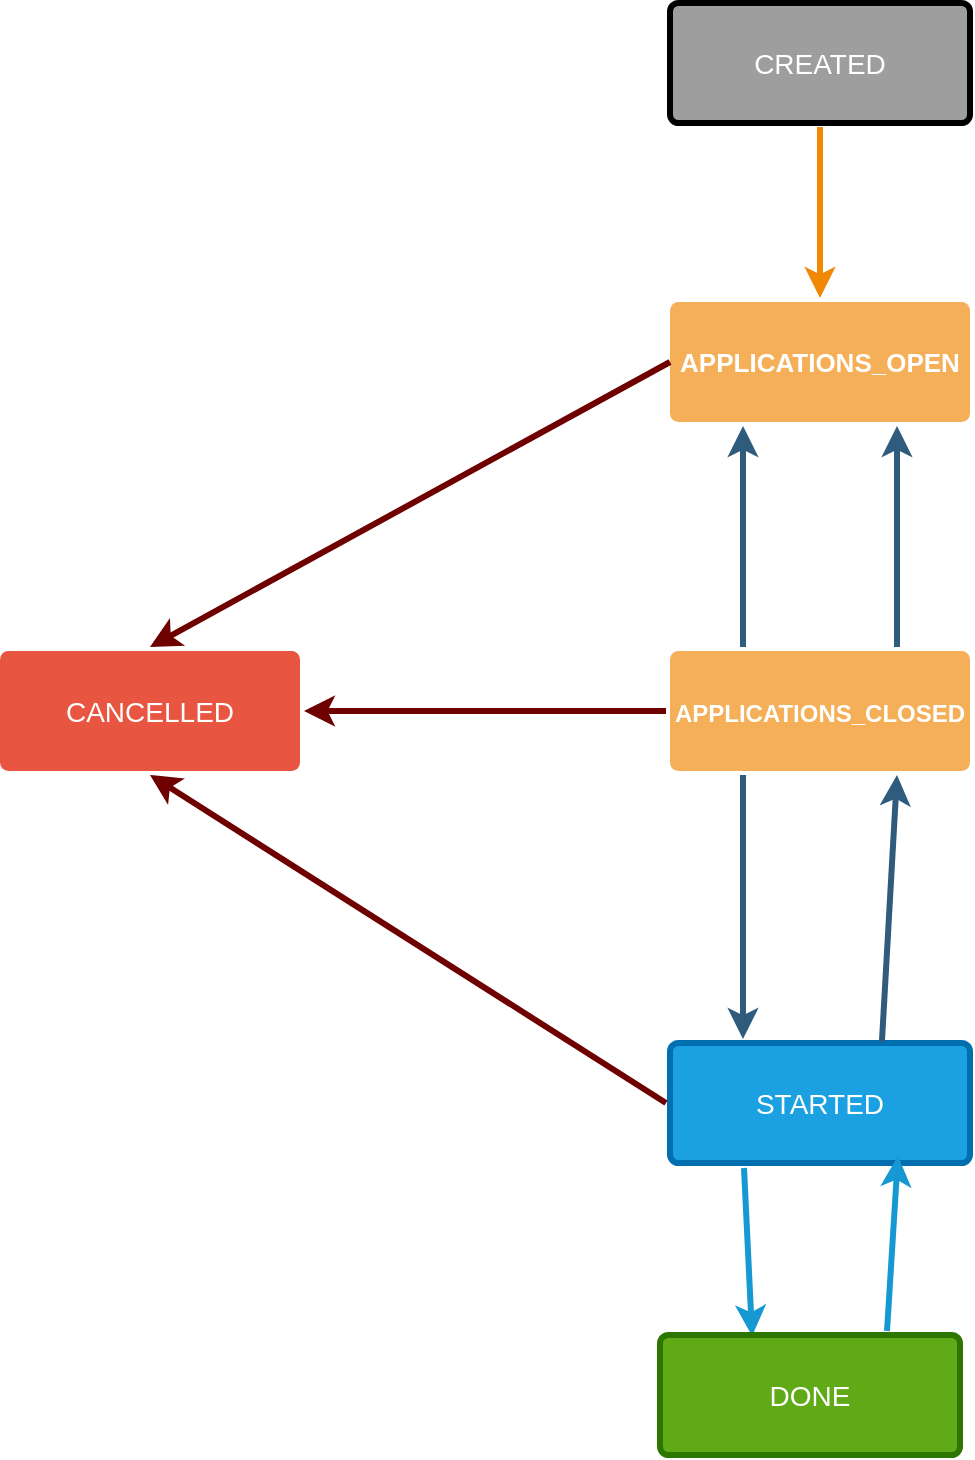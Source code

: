 <mxfile version="13.8.8" type="github"><diagram id="6a731a19-8d31-9384-78a2-239565b7b9f0" name="Page-1"><mxGraphModel dx="1182" dy="754" grid="1" gridSize="10" guides="1" tooltips="1" connect="1" arrows="1" fold="1" page="1" pageScale="1" pageWidth="1169" pageHeight="827" background="#ffffff" math="0" shadow="0"><root><mxCell id="0"/><mxCell id="1" parent="0"/><mxCell id="1745" value="" style="edgeStyle=none;rounded=0;jumpStyle=none;html=1;shadow=0;labelBackgroundColor=none;startArrow=none;startFill=0;endArrow=classic;endFill=1;jettySize=auto;orthogonalLoop=1;strokeColor=#2F5B7C;strokeWidth=3;fontFamily=Helvetica;fontSize=16;fontColor=#23445D;spacing=5;exitX=0.25;exitY=0;exitDx=0;exitDy=0;entryX=0.25;entryY=1;entryDx=0;entryDy=0;" parent="1" source="Kff8pXqbPVkJYYZNVOtv-1780" target="Kff8pXqbPVkJYYZNVOtv-1779" edge="1"><mxGeometry relative="1" as="geometry"><mxPoint x="570" y="272" as="sourcePoint"/><mxPoint x="570" y="360" as="targetPoint"/></mxGeometry></mxCell><mxCell id="1747" value="" style="edgeStyle=none;rounded=0;jumpStyle=none;html=1;shadow=0;labelBackgroundColor=none;startArrow=none;startFill=0;endArrow=classic;endFill=1;jettySize=auto;orthogonalLoop=1;strokeColor=#2F5B7C;strokeWidth=3;fontFamily=Helvetica;fontSize=16;fontColor=#23445D;spacing=5;exitX=0.25;exitY=1;exitDx=0;exitDy=0;entryX=0.25;entryY=0;entryDx=0;entryDy=0;" parent="1" source="Kff8pXqbPVkJYYZNVOtv-1780" target="1760" edge="1"><mxGeometry relative="1" as="geometry"><mxPoint x="570" y="452.5" as="sourcePoint"/><Array as="points"/></mxGeometry></mxCell><mxCell id="1748" value="" style="edgeStyle=none;rounded=0;jumpStyle=none;html=1;shadow=0;labelBackgroundColor=none;startArrow=none;startFill=0;endArrow=classic;endFill=1;jettySize=auto;orthogonalLoop=1;strokeColor=#6F0000;strokeWidth=3;fontFamily=Helvetica;fontSize=16;fontColor=#23445D;spacing=5;exitX=0;exitY=0.5;exitDx=0;exitDy=0;fillColor=#a20025;entryX=1;entryY=0.5;entryDx=0;entryDy=0;" parent="1" source="Kff8pXqbPVkJYYZNVOtv-1780" target="Kff8pXqbPVkJYYZNVOtv-1784" edge="1"><mxGeometry relative="1" as="geometry"><mxPoint x="493" y="415.5" as="sourcePoint"/><mxPoint x="367" y="404.5" as="targetPoint"/></mxGeometry></mxCell><mxCell id="1758" value="" style="edgeStyle=none;rounded=0;jumpStyle=none;html=1;shadow=0;labelBackgroundColor=none;startArrow=none;startFill=0;endArrow=classic;endFill=1;jettySize=auto;orthogonalLoop=1;strokeColor=#1699D3;strokeWidth=3;fontFamily=Helvetica;fontSize=14;fontColor=#FFFFFF;spacing=5;entryX=0.312;entryY=0.039;entryDx=0;entryDy=0;entryPerimeter=0;" parent="1" target="1762" edge="1"><mxGeometry relative="1" as="geometry"><mxPoint x="532" y="633" as="sourcePoint"/></mxGeometry></mxCell><mxCell id="1760" value="STARTED" style="rounded=1;whiteSpace=wrap;html=1;shadow=0;labelBackgroundColor=none;strokeColor=#006EAF;strokeWidth=3;fillColor=#1ba1e2;fontFamily=Helvetica;fontSize=14;align=center;spacing=5;fontStyle=0;arcSize=7;perimeterSpacing=2;fontColor=#ffffff;" parent="1" vertex="1"><mxGeometry x="495" y="570.5" width="150" height="60" as="geometry"/></mxCell><mxCell id="1762" value="DONE" style="rounded=1;whiteSpace=wrap;html=1;shadow=0;labelBackgroundColor=none;strokeColor=#2D7600;strokeWidth=3;fillColor=#60a917;fontFamily=Helvetica;fontSize=14;fontColor=#ffffff;align=center;spacing=5;arcSize=7;perimeterSpacing=2;" parent="1" vertex="1"><mxGeometry x="490" y="716.5" width="150" height="60" as="geometry"/></mxCell><mxCell id="1767" value="CREATED" style="rounded=1;whiteSpace=wrap;html=1;shadow=0;labelBackgroundColor=none;strokeWidth=3;fontFamily=Helvetica;fontSize=14;align=center;spacing=5;arcSize=7;perimeterSpacing=2;fontStyle=0;fontColor=#FFFFFF;fillColor=#9E9E9E;" parent="1" vertex="1"><mxGeometry x="495" y="50.5" width="150" height="60" as="geometry"/></mxCell><mxCell id="1768" value="" style="edgeStyle=none;rounded=0;jumpStyle=none;html=1;shadow=0;labelBackgroundColor=none;startArrow=none;startFill=0;endArrow=classic;endFill=1;jettySize=auto;orthogonalLoop=1;strokeColor=#F08705;strokeWidth=3;fontFamily=Helvetica;fontSize=14;fontColor=#FFFFFF;spacing=5;entryX=0.5;entryY=0;entryDx=0;entryDy=0;exitX=0.5;exitY=1;exitDx=0;exitDy=0;" parent="1" source="1767" target="Kff8pXqbPVkJYYZNVOtv-1779" edge="1"><mxGeometry relative="1" as="geometry"><mxPoint x="530" y="140" as="sourcePoint"/><mxPoint x="570" y="208" as="targetPoint"/></mxGeometry></mxCell><mxCell id="Kff8pXqbPVkJYYZNVOtv-1779" value="&lt;span style=&quot;font-size: 13px; font-weight: 700;&quot;&gt;APPLICATIONS_OPEN&lt;/span&gt;" style="rounded=1;whiteSpace=wrap;html=1;shadow=0;labelBackgroundColor=none;strokeColor=none;strokeWidth=3;fillColor=#f5af58;fontFamily=Helvetica;fontSize=14;align=center;spacing=5;arcSize=7;perimeterSpacing=2;fontColor=#FFFFFF;" parent="1" vertex="1"><mxGeometry x="495" y="200" width="150" height="60" as="geometry"/></mxCell><mxCell id="Kff8pXqbPVkJYYZNVOtv-1780" value="&lt;span style=&quot;font-weight: 700&quot;&gt;&lt;font style=&quot;font-size: 12px&quot;&gt;APPLICATIONS_CLOSED&lt;/font&gt;&lt;/span&gt;" style="rounded=1;whiteSpace=wrap;html=1;shadow=0;labelBackgroundColor=none;strokeColor=none;strokeWidth=3;fillColor=#f5af58;fontFamily=Helvetica;fontSize=14;align=center;spacing=5;arcSize=7;perimeterSpacing=2;fontColor=#FFFFFF;" parent="1" vertex="1"><mxGeometry x="495" y="374.5" width="150" height="60" as="geometry"/></mxCell><mxCell id="Kff8pXqbPVkJYYZNVOtv-1781" value="" style="edgeStyle=none;rounded=0;jumpStyle=none;html=1;shadow=0;labelBackgroundColor=none;startArrow=none;startFill=0;endArrow=classic;endFill=1;jettySize=auto;orthogonalLoop=1;strokeColor=#6F0000;strokeWidth=3;fontFamily=Helvetica;fontSize=16;fontColor=#23445D;spacing=5;exitX=0;exitY=0.5;exitDx=0;exitDy=0;fillColor=#a20025;entryX=0.5;entryY=0;entryDx=0;entryDy=0;" parent="1" target="Kff8pXqbPVkJYYZNVOtv-1784" edge="1"><mxGeometry relative="1" as="geometry"><mxPoint x="495" y="230" as="sourcePoint"/><mxPoint x="369" y="230" as="targetPoint"/></mxGeometry></mxCell><mxCell id="Kff8pXqbPVkJYYZNVOtv-1783" value="" style="edgeStyle=none;rounded=0;jumpStyle=none;html=1;shadow=0;labelBackgroundColor=none;startArrow=none;startFill=0;endArrow=classic;endFill=1;jettySize=auto;orthogonalLoop=1;strokeColor=#6F0000;strokeWidth=3;fontFamily=Helvetica;fontSize=16;fontColor=#23445D;spacing=5;exitX=0;exitY=0.5;exitDx=0;exitDy=0;fillColor=#a20025;entryX=0.5;entryY=1;entryDx=0;entryDy=0;" parent="1" target="Kff8pXqbPVkJYYZNVOtv-1784" edge="1"><mxGeometry relative="1" as="geometry"><mxPoint x="493" y="600.5" as="sourcePoint"/></mxGeometry></mxCell><mxCell id="Kff8pXqbPVkJYYZNVOtv-1784" value="CANCELLED" style="rounded=1;whiteSpace=wrap;html=1;shadow=0;labelBackgroundColor=none;strokeColor=none;strokeWidth=3;fillColor=#e85642;fontFamily=Helvetica;fontSize=14;fontColor=#FFFFFF;align=center;spacing=5;fontStyle=0;arcSize=7;perimeterSpacing=2;" parent="1" vertex="1"><mxGeometry x="160" y="374.5" width="150" height="60" as="geometry"/></mxCell><mxCell id="3bH8jFbKNCktkxsyCLsg-1768" value="" style="edgeStyle=none;rounded=0;jumpStyle=none;html=1;shadow=0;labelBackgroundColor=none;startArrow=none;startFill=0;endArrow=classic;endFill=1;jettySize=auto;orthogonalLoop=1;strokeColor=#1699D3;strokeWidth=3;fontFamily=Helvetica;fontSize=14;fontColor=#FFFFFF;spacing=5;exitX=0.75;exitY=0;exitDx=0;exitDy=0;entryX=0.753;entryY=0.914;entryDx=0;entryDy=0;entryPerimeter=0;" parent="1" source="1762" target="1760" edge="1"><mxGeometry relative="1" as="geometry"><mxPoint x="580" y="642.5" as="sourcePoint"/><mxPoint x="610" y="643" as="targetPoint"/></mxGeometry></mxCell><mxCell id="3bH8jFbKNCktkxsyCLsg-1770" value="" style="edgeStyle=none;rounded=0;jumpStyle=none;html=1;shadow=0;labelBackgroundColor=none;startArrow=none;startFill=0;endArrow=classic;endFill=1;jettySize=auto;orthogonalLoop=1;strokeColor=#2F5B7C;strokeWidth=3;fontFamily=Helvetica;fontSize=16;fontColor=#23445D;spacing=5;exitX=0.701;exitY=0.023;exitDx=0;exitDy=0;exitPerimeter=0;entryX=0.75;entryY=1;entryDx=0;entryDy=0;" parent="1" source="1760" target="Kff8pXqbPVkJYYZNVOtv-1780" edge="1"><mxGeometry relative="1" as="geometry"><mxPoint x="580" y="446.5" as="sourcePoint"/><mxPoint x="580" y="450" as="targetPoint"/><Array as="points"/></mxGeometry></mxCell><mxCell id="3bH8jFbKNCktkxsyCLsg-1771" value="" style="edgeStyle=none;rounded=0;jumpStyle=none;html=1;shadow=0;labelBackgroundColor=none;startArrow=none;startFill=0;endArrow=classic;endFill=1;jettySize=auto;orthogonalLoop=1;strokeColor=#2F5B7C;strokeWidth=3;fontFamily=Helvetica;fontSize=16;fontColor=#23445D;spacing=5;exitX=0.75;exitY=0;exitDx=0;exitDy=0;entryX=0.75;entryY=1;entryDx=0;entryDy=0;" parent="1" source="Kff8pXqbPVkJYYZNVOtv-1780" target="Kff8pXqbPVkJYYZNVOtv-1779" edge="1"><mxGeometry relative="1" as="geometry"><mxPoint x="690" y="210" as="sourcePoint"/><mxPoint x="690" y="320.5" as="targetPoint"/></mxGeometry></mxCell></root></mxGraphModel></diagram></mxfile>